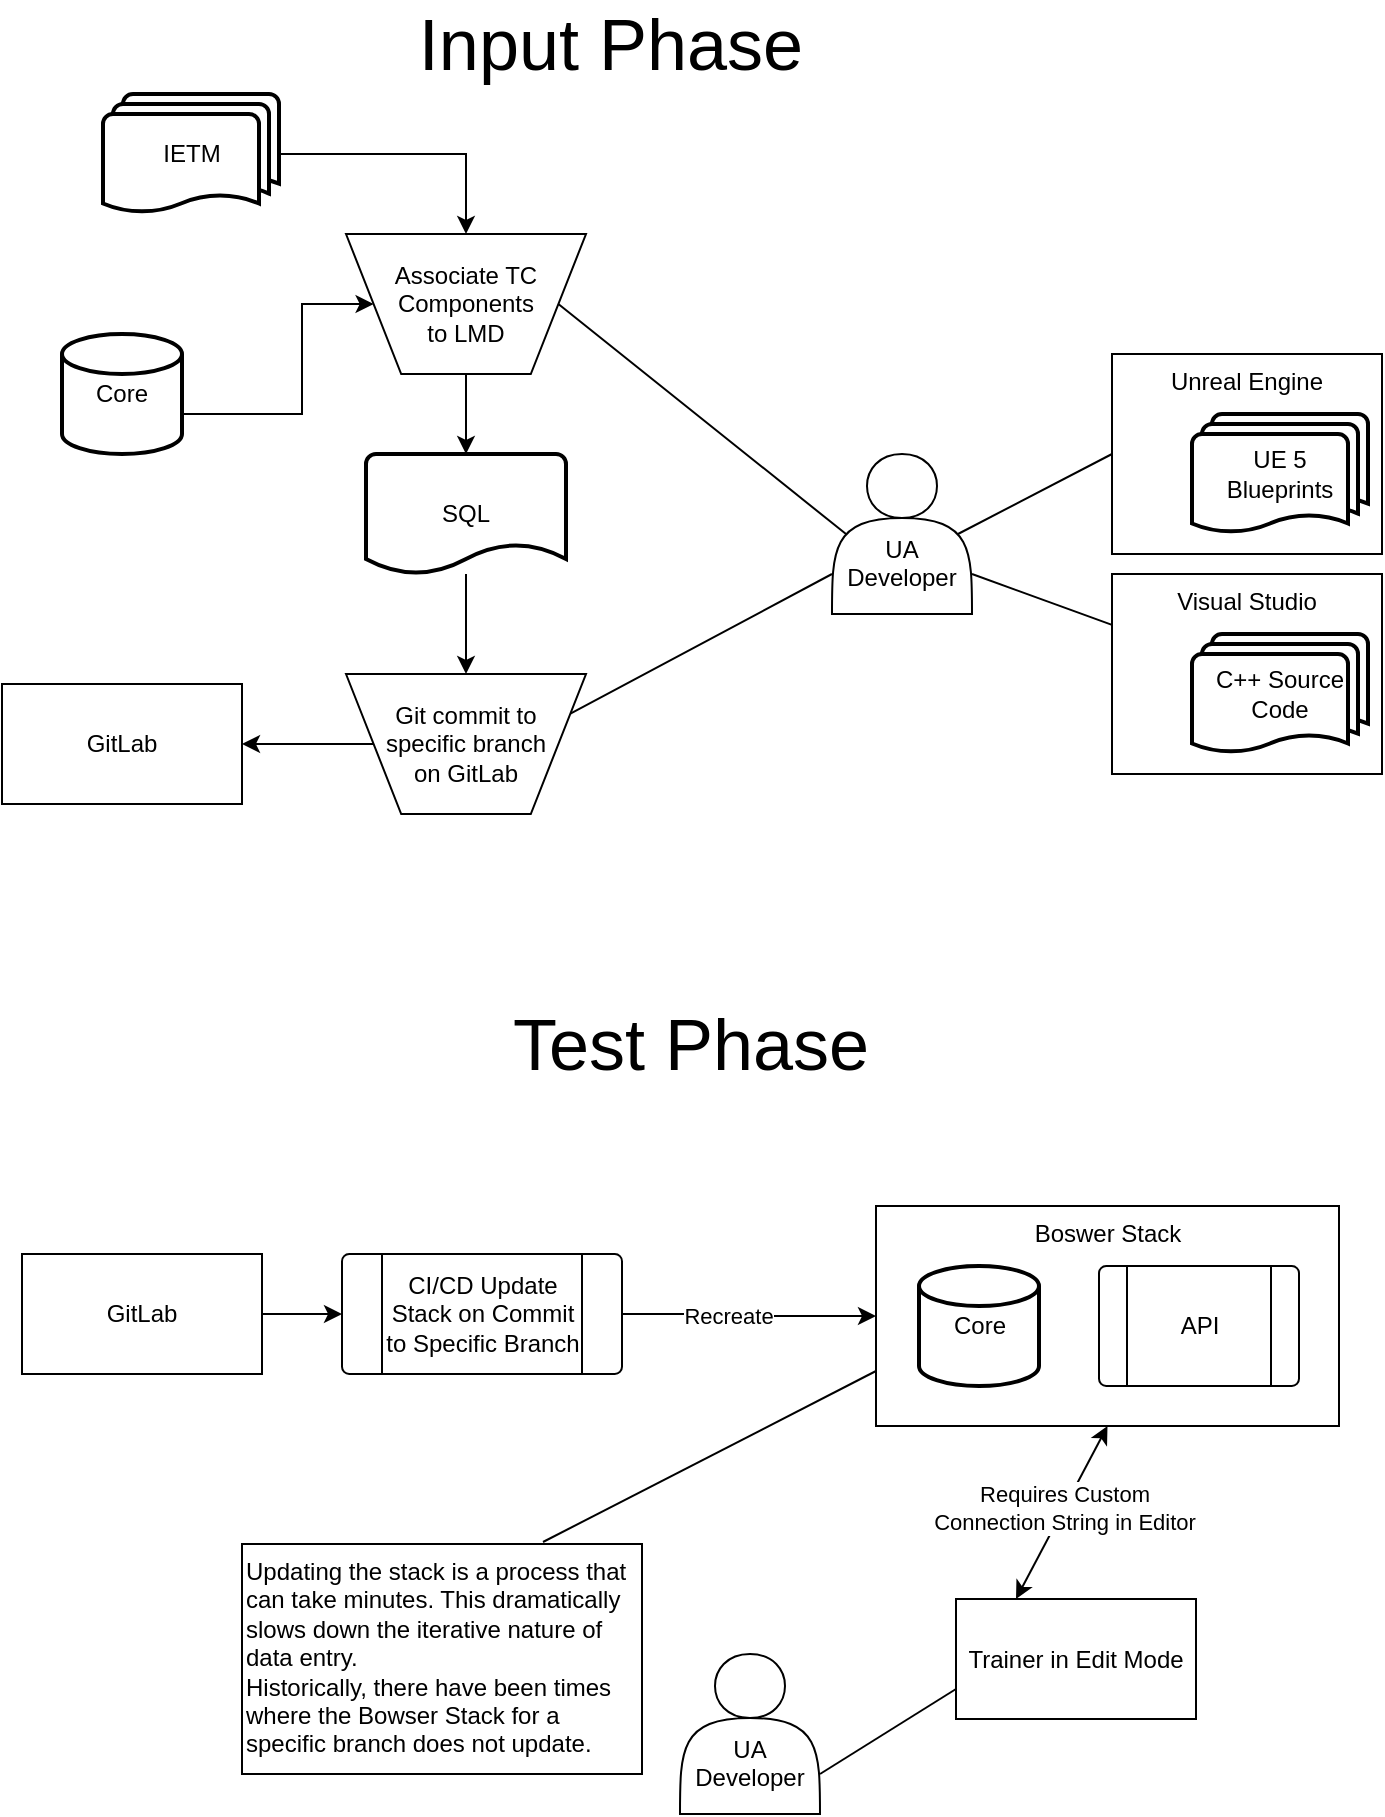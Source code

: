 <mxfile version="22.1.11" type="github">
  <diagram id="C5RBs43oDa-KdzZeNtuy" name="Page-1">
    <mxGraphModel dx="1375" dy="1035" grid="1" gridSize="10" guides="1" tooltips="1" connect="1" arrows="1" fold="1" page="1" pageScale="1" pageWidth="827" pageHeight="1169" math="0" shadow="0">
      <root>
        <mxCell id="WIyWlLk6GJQsqaUBKTNV-0" />
        <mxCell id="WIyWlLk6GJQsqaUBKTNV-1" parent="WIyWlLk6GJQsqaUBKTNV-0" />
        <mxCell id="qivzjie-yY26VjvFrO5b-0" style="edgeStyle=orthogonalEdgeStyle;rounded=0;orthogonalLoop=1;jettySize=auto;html=1;exitX=1;exitY=0.5;exitDx=0;exitDy=0;exitPerimeter=0;entryX=0;entryY=0.5;entryDx=0;entryDy=0;" parent="WIyWlLk6GJQsqaUBKTNV-1" source="qivzjie-yY26VjvFrO5b-1" target="qivzjie-yY26VjvFrO5b-5" edge="1">
          <mxGeometry relative="1" as="geometry">
            <Array as="points">
              <mxPoint x="190" y="270" />
              <mxPoint x="190" y="215" />
            </Array>
          </mxGeometry>
        </mxCell>
        <mxCell id="qivzjie-yY26VjvFrO5b-1" value="Core" style="strokeWidth=2;html=1;shape=mxgraph.flowchart.database;whiteSpace=wrap;" parent="WIyWlLk6GJQsqaUBKTNV-1" vertex="1">
          <mxGeometry x="70" y="230" width="60" height="60" as="geometry" />
        </mxCell>
        <mxCell id="qivzjie-yY26VjvFrO5b-2" value="&lt;br&gt;&lt;br&gt;UA Developer" style="shape=actor;whiteSpace=wrap;html=1;labelPosition=center;verticalLabelPosition=middle;align=center;verticalAlign=middle;" parent="WIyWlLk6GJQsqaUBKTNV-1" vertex="1">
          <mxGeometry x="455" y="290" width="70" height="80" as="geometry" />
        </mxCell>
        <mxCell id="qivzjie-yY26VjvFrO5b-3" style="edgeStyle=orthogonalEdgeStyle;rounded=0;orthogonalLoop=1;jettySize=auto;html=1;exitX=1;exitY=0.5;exitDx=0;exitDy=0;exitPerimeter=0;entryX=0.5;entryY=0;entryDx=0;entryDy=0;" parent="WIyWlLk6GJQsqaUBKTNV-1" source="qivzjie-yY26VjvFrO5b-4" target="qivzjie-yY26VjvFrO5b-5" edge="1">
          <mxGeometry relative="1" as="geometry" />
        </mxCell>
        <mxCell id="qivzjie-yY26VjvFrO5b-4" value="IETM" style="strokeWidth=2;html=1;shape=mxgraph.flowchart.multi-document;whiteSpace=wrap;" parent="WIyWlLk6GJQsqaUBKTNV-1" vertex="1">
          <mxGeometry x="90.5" y="110" width="88" height="60" as="geometry" />
        </mxCell>
        <mxCell id="qivzjie-yY26VjvFrO5b-5" value="Associate TC Components&lt;br&gt;to LMD" style="verticalLabelPosition=middle;verticalAlign=middle;html=1;shape=trapezoid;perimeter=trapezoidPerimeter;whiteSpace=wrap;size=0.23;arcSize=10;flipV=1;labelPosition=center;align=center;" parent="WIyWlLk6GJQsqaUBKTNV-1" vertex="1">
          <mxGeometry x="212" y="180" width="120" height="70" as="geometry" />
        </mxCell>
        <mxCell id="qivzjie-yY26VjvFrO5b-6" value="" style="endArrow=none;html=1;rounded=0;entryX=1;entryY=0.5;entryDx=0;entryDy=0;exitX=0.1;exitY=0.5;exitDx=0;exitDy=0;exitPerimeter=0;startArrow=none;startFill=0;endFill=0;" parent="WIyWlLk6GJQsqaUBKTNV-1" source="qivzjie-yY26VjvFrO5b-2" target="qivzjie-yY26VjvFrO5b-5" edge="1">
          <mxGeometry width="50" height="50" relative="1" as="geometry">
            <mxPoint x="242" y="330" as="sourcePoint" />
            <mxPoint x="362" y="490" as="targetPoint" />
          </mxGeometry>
        </mxCell>
        <mxCell id="qivzjie-yY26VjvFrO5b-7" style="edgeStyle=orthogonalEdgeStyle;rounded=0;orthogonalLoop=1;jettySize=auto;html=1;exitX=0.5;exitY=0;exitDx=0;exitDy=0;startArrow=classic;startFill=1;endArrow=none;endFill=0;" parent="WIyWlLk6GJQsqaUBKTNV-1" source="qivzjie-yY26VjvFrO5b-8" target="qivzjie-yY26VjvFrO5b-20" edge="1">
          <mxGeometry relative="1" as="geometry" />
        </mxCell>
        <mxCell id="qivzjie-yY26VjvFrO5b-50" style="edgeStyle=orthogonalEdgeStyle;rounded=0;orthogonalLoop=1;jettySize=auto;html=1;exitX=0;exitY=0.5;exitDx=0;exitDy=0;" parent="WIyWlLk6GJQsqaUBKTNV-1" source="qivzjie-yY26VjvFrO5b-8" target="qivzjie-yY26VjvFrO5b-49" edge="1">
          <mxGeometry relative="1" as="geometry" />
        </mxCell>
        <mxCell id="qivzjie-yY26VjvFrO5b-8" value="Git commit to&lt;br&gt;specific branch&lt;br&gt;on GitLab" style="verticalLabelPosition=middle;verticalAlign=middle;html=1;shape=trapezoid;perimeter=trapezoidPerimeter;whiteSpace=wrap;size=0.23;arcSize=10;flipV=1;labelPosition=center;align=center;" parent="WIyWlLk6GJQsqaUBKTNV-1" vertex="1">
          <mxGeometry x="212" y="400" width="120" height="70" as="geometry" />
        </mxCell>
        <mxCell id="qivzjie-yY26VjvFrO5b-10" value="Input Phase" style="text;html=1;strokeColor=none;fillColor=none;align=center;verticalAlign=middle;whiteSpace=wrap;rounded=0;fontSize=36;" parent="WIyWlLk6GJQsqaUBKTNV-1" vertex="1">
          <mxGeometry x="212" y="70" width="265" height="30" as="geometry" />
        </mxCell>
        <mxCell id="qivzjie-yY26VjvFrO5b-11" value="" style="endArrow=none;html=1;rounded=0;entryX=1;entryY=0.25;entryDx=0;entryDy=0;exitX=0;exitY=0.75;exitDx=0;exitDy=0;endFill=0;" parent="WIyWlLk6GJQsqaUBKTNV-1" source="qivzjie-yY26VjvFrO5b-2" target="qivzjie-yY26VjvFrO5b-8" edge="1">
          <mxGeometry width="50" height="50" relative="1" as="geometry">
            <mxPoint x="360" y="580" as="sourcePoint" />
            <mxPoint x="410" y="530" as="targetPoint" />
          </mxGeometry>
        </mxCell>
        <mxCell id="qivzjie-yY26VjvFrO5b-12" value="" style="group" parent="WIyWlLk6GJQsqaUBKTNV-1" vertex="1" connectable="0">
          <mxGeometry x="595" y="350" width="135" height="100" as="geometry" />
        </mxCell>
        <mxCell id="qivzjie-yY26VjvFrO5b-13" value="C++ Source Code" style="strokeWidth=2;html=1;shape=mxgraph.flowchart.multi-document;whiteSpace=wrap;" parent="qivzjie-yY26VjvFrO5b-12" vertex="1">
          <mxGeometry x="40" y="30" width="88" height="60" as="geometry" />
        </mxCell>
        <mxCell id="qivzjie-yY26VjvFrO5b-14" value="Visual Studio" style="rounded=0;whiteSpace=wrap;html=1;fillColor=none;align=center;verticalAlign=top;" parent="qivzjie-yY26VjvFrO5b-12" vertex="1">
          <mxGeometry width="135" height="100" as="geometry" />
        </mxCell>
        <mxCell id="qivzjie-yY26VjvFrO5b-15" value="" style="group" parent="WIyWlLk6GJQsqaUBKTNV-1" vertex="1" connectable="0">
          <mxGeometry x="595" y="240" width="135" height="100" as="geometry" />
        </mxCell>
        <mxCell id="qivzjie-yY26VjvFrO5b-16" value="UE 5&lt;br&gt;Blueprints" style="strokeWidth=2;html=1;shape=mxgraph.flowchart.multi-document;whiteSpace=wrap;" parent="qivzjie-yY26VjvFrO5b-15" vertex="1">
          <mxGeometry x="40" y="30" width="88" height="60" as="geometry" />
        </mxCell>
        <mxCell id="qivzjie-yY26VjvFrO5b-17" value="Unreal Engine" style="rounded=0;whiteSpace=wrap;html=1;fillColor=none;align=center;verticalAlign=top;" parent="qivzjie-yY26VjvFrO5b-15" vertex="1">
          <mxGeometry width="135" height="100" as="geometry" />
        </mxCell>
        <mxCell id="qivzjie-yY26VjvFrO5b-18" value="" style="endArrow=none;html=1;rounded=0;exitX=1;exitY=0.75;exitDx=0;exitDy=0;startArrow=none;startFill=0;endFill=0;" parent="WIyWlLk6GJQsqaUBKTNV-1" source="qivzjie-yY26VjvFrO5b-2" target="qivzjie-yY26VjvFrO5b-14" edge="1">
          <mxGeometry width="50" height="50" relative="1" as="geometry">
            <mxPoint x="475" y="590" as="sourcePoint" />
            <mxPoint x="525" y="540" as="targetPoint" />
          </mxGeometry>
        </mxCell>
        <mxCell id="qivzjie-yY26VjvFrO5b-19" value="" style="endArrow=none;html=1;rounded=0;exitX=0.9;exitY=0.5;exitDx=0;exitDy=0;exitPerimeter=0;entryX=0;entryY=0.5;entryDx=0;entryDy=0;startArrow=none;startFill=0;endFill=0;" parent="WIyWlLk6GJQsqaUBKTNV-1" source="qivzjie-yY26VjvFrO5b-2" target="qivzjie-yY26VjvFrO5b-17" edge="1">
          <mxGeometry width="50" height="50" relative="1" as="geometry">
            <mxPoint x="529" y="330" as="sourcePoint" />
            <mxPoint x="579" y="280" as="targetPoint" />
          </mxGeometry>
        </mxCell>
        <mxCell id="qivzjie-yY26VjvFrO5b-20" value="SQL" style="strokeWidth=2;html=1;shape=mxgraph.flowchart.document2;whiteSpace=wrap;size=0.25;" parent="WIyWlLk6GJQsqaUBKTNV-1" vertex="1">
          <mxGeometry x="222" y="290" width="100" height="60" as="geometry" />
        </mxCell>
        <mxCell id="qivzjie-yY26VjvFrO5b-21" style="edgeStyle=orthogonalEdgeStyle;rounded=0;orthogonalLoop=1;jettySize=auto;html=1;exitX=0.5;exitY=1;exitDx=0;exitDy=0;entryX=0.5;entryY=0;entryDx=0;entryDy=0;entryPerimeter=0;" parent="WIyWlLk6GJQsqaUBKTNV-1" source="qivzjie-yY26VjvFrO5b-5" target="qivzjie-yY26VjvFrO5b-20" edge="1">
          <mxGeometry relative="1" as="geometry" />
        </mxCell>
        <mxCell id="qivzjie-yY26VjvFrO5b-26" value="Test Phase" style="text;html=1;strokeColor=none;fillColor=none;align=center;verticalAlign=middle;whiteSpace=wrap;rounded=0;fontSize=36;" parent="WIyWlLk6GJQsqaUBKTNV-1" vertex="1">
          <mxGeometry x="252" y="570" width="265" height="30" as="geometry" />
        </mxCell>
        <mxCell id="qivzjie-yY26VjvFrO5b-29" value="&lt;br&gt;&lt;br&gt;UA Developer" style="shape=actor;whiteSpace=wrap;html=1;labelPosition=center;verticalLabelPosition=middle;align=center;verticalAlign=middle;" parent="WIyWlLk6GJQsqaUBKTNV-1" vertex="1">
          <mxGeometry x="379" y="890" width="70" height="80" as="geometry" />
        </mxCell>
        <mxCell id="qivzjie-yY26VjvFrO5b-32" value="" style="endArrow=none;html=1;rounded=0;exitX=1;exitY=0.75;exitDx=0;exitDy=0;entryX=0;entryY=0.75;entryDx=0;entryDy=0;endFill=0;" parent="WIyWlLk6GJQsqaUBKTNV-1" source="qivzjie-yY26VjvFrO5b-29" target="qivzjie-yY26VjvFrO5b-22" edge="1">
          <mxGeometry width="50" height="50" relative="1" as="geometry">
            <mxPoint x="558.5" y="915" as="sourcePoint" />
            <mxPoint x="608.5" y="865" as="targetPoint" />
          </mxGeometry>
        </mxCell>
        <mxCell id="qivzjie-yY26VjvFrO5b-34" value="" style="endArrow=none;html=1;rounded=0;exitX=0.75;exitY=0;exitDx=0;exitDy=0;endFill=0;entryX=0;entryY=0.75;entryDx=0;entryDy=0;" parent="WIyWlLk6GJQsqaUBKTNV-1" source="qivzjie-yY26VjvFrO5b-35" target="qivzjie-yY26VjvFrO5b-40" edge="1">
          <mxGeometry width="50" height="50" relative="1" as="geometry">
            <mxPoint x="130.499" y="857.574" as="sourcePoint" />
            <mxPoint x="243.93" y="790" as="targetPoint" />
          </mxGeometry>
        </mxCell>
        <mxCell id="qivzjie-yY26VjvFrO5b-35" value="Updating the stack is a process that can take minutes. This dramatically slows down the iterative nature of data entry.&lt;br&gt;Historically, there have been times where the Bowser Stack for a specific branch does not update." style="text;html=1;strokeColor=default;fillColor=none;align=left;verticalAlign=top;whiteSpace=wrap;rounded=0;labelPosition=center;verticalLabelPosition=middle;perimeterSpacing=1;" parent="WIyWlLk6GJQsqaUBKTNV-1" vertex="1">
          <mxGeometry x="160" y="835" width="200" height="115" as="geometry" />
        </mxCell>
        <mxCell id="qivzjie-yY26VjvFrO5b-36" value="CI/CD Update Stack on Commit to Specific Branch" style="verticalLabelPosition=middle;verticalAlign=middle;html=1;shape=process;whiteSpace=wrap;rounded=1;size=0.14;arcSize=6;labelPosition=center;align=center;" parent="WIyWlLk6GJQsqaUBKTNV-1" vertex="1">
          <mxGeometry x="210" y="690" width="140" height="60" as="geometry" />
        </mxCell>
        <mxCell id="qivzjie-yY26VjvFrO5b-38" style="edgeStyle=orthogonalEdgeStyle;rounded=0;orthogonalLoop=1;jettySize=auto;html=1;exitX=1;exitY=0.5;exitDx=0;exitDy=0;entryX=0;entryY=0.5;entryDx=0;entryDy=0;" parent="WIyWlLk6GJQsqaUBKTNV-1" source="qivzjie-yY26VjvFrO5b-37" target="qivzjie-yY26VjvFrO5b-36" edge="1">
          <mxGeometry relative="1" as="geometry" />
        </mxCell>
        <mxCell id="qivzjie-yY26VjvFrO5b-37" value="GitLab" style="rounded=0;whiteSpace=wrap;html=1;" parent="WIyWlLk6GJQsqaUBKTNV-1" vertex="1">
          <mxGeometry x="50" y="690" width="120" height="60" as="geometry" />
        </mxCell>
        <mxCell id="qivzjie-yY26VjvFrO5b-39" style="edgeStyle=orthogonalEdgeStyle;rounded=0;orthogonalLoop=1;jettySize=auto;html=1;exitX=1;exitY=0.5;exitDx=0;exitDy=0;entryX=0;entryY=0.5;entryDx=0;entryDy=0;" parent="WIyWlLk6GJQsqaUBKTNV-1" source="qivzjie-yY26VjvFrO5b-36" target="qivzjie-yY26VjvFrO5b-40" edge="1">
          <mxGeometry relative="1" as="geometry" />
        </mxCell>
        <mxCell id="L2MZmRDsT2VU8_O_mEF5-4" value="Recreate" style="edgeLabel;html=1;align=center;verticalAlign=middle;resizable=0;points=[];" vertex="1" connectable="0" parent="qivzjie-yY26VjvFrO5b-39">
          <mxGeometry x="-0.171" y="-1" relative="1" as="geometry">
            <mxPoint as="offset" />
          </mxGeometry>
        </mxCell>
        <mxCell id="qivzjie-yY26VjvFrO5b-45" value="" style="group" parent="WIyWlLk6GJQsqaUBKTNV-1" vertex="1" connectable="0">
          <mxGeometry x="477" y="696" width="231.5" height="180" as="geometry" />
        </mxCell>
        <mxCell id="qivzjie-yY26VjvFrO5b-46" value="" style="group" parent="qivzjie-yY26VjvFrO5b-45" vertex="1" connectable="0">
          <mxGeometry y="-30" width="231.5" height="110" as="geometry" />
        </mxCell>
        <mxCell id="qivzjie-yY26VjvFrO5b-28" value="Core" style="strokeWidth=2;html=1;shape=mxgraph.flowchart.database;whiteSpace=wrap;" parent="qivzjie-yY26VjvFrO5b-46" vertex="1">
          <mxGeometry x="21.5" y="30" width="60" height="60" as="geometry" />
        </mxCell>
        <mxCell id="qivzjie-yY26VjvFrO5b-40" value="Boswer Stack" style="rounded=0;whiteSpace=wrap;html=1;labelPosition=center;verticalLabelPosition=middle;align=center;verticalAlign=top;fillColor=none;" parent="qivzjie-yY26VjvFrO5b-46" vertex="1">
          <mxGeometry width="231.5" height="110" as="geometry" />
        </mxCell>
        <mxCell id="qivzjie-yY26VjvFrO5b-43" value="API" style="verticalLabelPosition=middle;verticalAlign=middle;html=1;shape=process;whiteSpace=wrap;rounded=1;size=0.14;arcSize=6;labelPosition=center;align=center;" parent="qivzjie-yY26VjvFrO5b-46" vertex="1">
          <mxGeometry x="111.5" y="30" width="100" height="60" as="geometry" />
        </mxCell>
        <mxCell id="qivzjie-yY26VjvFrO5b-22" value="Trainer in Edit Mode" style="rounded=0;whiteSpace=wrap;html=1;" parent="WIyWlLk6GJQsqaUBKTNV-1" vertex="1">
          <mxGeometry x="517" y="862.5" width="120" height="60" as="geometry" />
        </mxCell>
        <mxCell id="qivzjie-yY26VjvFrO5b-42" value="" style="endArrow=classic;html=1;rounded=0;entryX=0.5;entryY=1;entryDx=0;entryDy=0;exitX=0.25;exitY=0;exitDx=0;exitDy=0;startArrow=classic;startFill=1;" parent="WIyWlLk6GJQsqaUBKTNV-1" source="qivzjie-yY26VjvFrO5b-22" target="qivzjie-yY26VjvFrO5b-40" edge="1">
          <mxGeometry width="50" height="50" relative="1" as="geometry">
            <mxPoint x="550" y="660" as="sourcePoint" />
            <mxPoint x="600" y="610" as="targetPoint" />
          </mxGeometry>
        </mxCell>
        <mxCell id="qivzjie-yY26VjvFrO5b-44" value="Requires Custom&lt;br&gt;Connection String in Editor" style="edgeLabel;html=1;align=center;verticalAlign=middle;resizable=0;points=[];" parent="qivzjie-yY26VjvFrO5b-42" vertex="1" connectable="0">
          <mxGeometry x="0.053" relative="1" as="geometry">
            <mxPoint as="offset" />
          </mxGeometry>
        </mxCell>
        <mxCell id="qivzjie-yY26VjvFrO5b-49" value="GitLab" style="rounded=0;whiteSpace=wrap;html=1;" parent="WIyWlLk6GJQsqaUBKTNV-1" vertex="1">
          <mxGeometry x="40" y="405" width="120" height="60" as="geometry" />
        </mxCell>
      </root>
    </mxGraphModel>
  </diagram>
</mxfile>
